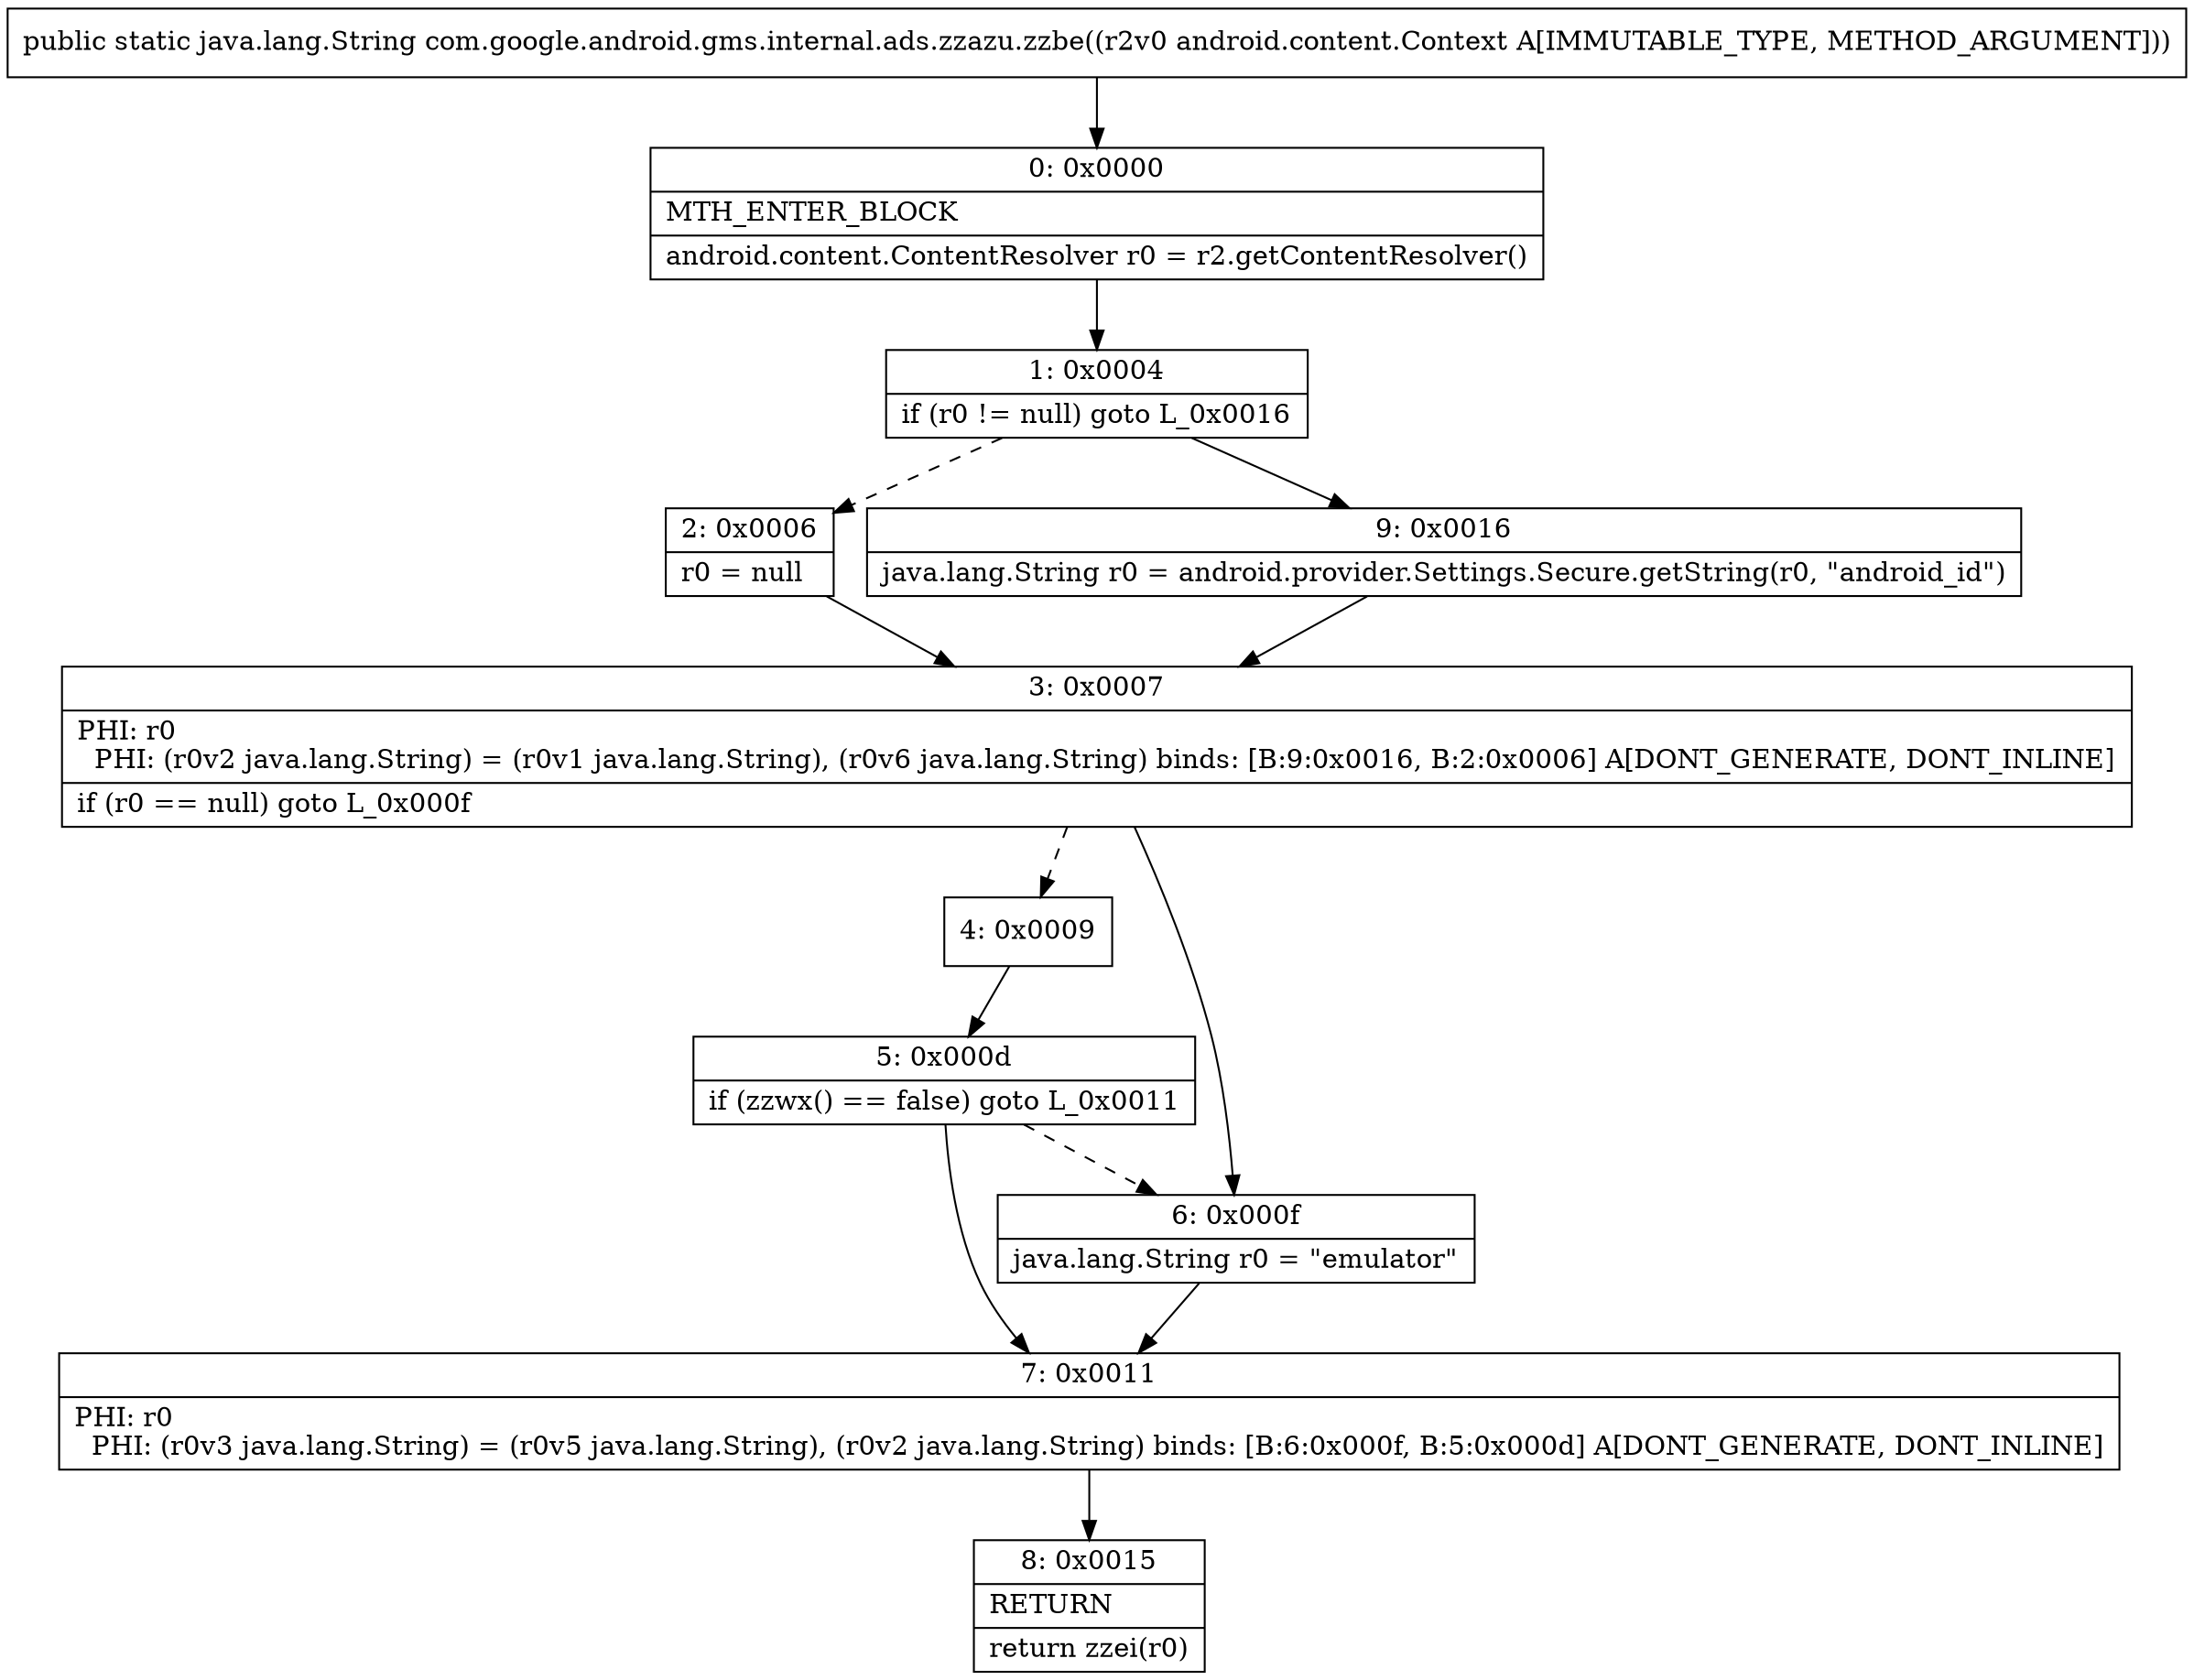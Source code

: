 digraph "CFG forcom.google.android.gms.internal.ads.zzazu.zzbe(Landroid\/content\/Context;)Ljava\/lang\/String;" {
Node_0 [shape=record,label="{0\:\ 0x0000|MTH_ENTER_BLOCK\l|android.content.ContentResolver r0 = r2.getContentResolver()\l}"];
Node_1 [shape=record,label="{1\:\ 0x0004|if (r0 != null) goto L_0x0016\l}"];
Node_2 [shape=record,label="{2\:\ 0x0006|r0 = null\l}"];
Node_3 [shape=record,label="{3\:\ 0x0007|PHI: r0 \l  PHI: (r0v2 java.lang.String) = (r0v1 java.lang.String), (r0v6 java.lang.String) binds: [B:9:0x0016, B:2:0x0006] A[DONT_GENERATE, DONT_INLINE]\l|if (r0 == null) goto L_0x000f\l}"];
Node_4 [shape=record,label="{4\:\ 0x0009}"];
Node_5 [shape=record,label="{5\:\ 0x000d|if (zzwx() == false) goto L_0x0011\l}"];
Node_6 [shape=record,label="{6\:\ 0x000f|java.lang.String r0 = \"emulator\"\l}"];
Node_7 [shape=record,label="{7\:\ 0x0011|PHI: r0 \l  PHI: (r0v3 java.lang.String) = (r0v5 java.lang.String), (r0v2 java.lang.String) binds: [B:6:0x000f, B:5:0x000d] A[DONT_GENERATE, DONT_INLINE]\l}"];
Node_8 [shape=record,label="{8\:\ 0x0015|RETURN\l|return zzei(r0)\l}"];
Node_9 [shape=record,label="{9\:\ 0x0016|java.lang.String r0 = android.provider.Settings.Secure.getString(r0, \"android_id\")\l}"];
MethodNode[shape=record,label="{public static java.lang.String com.google.android.gms.internal.ads.zzazu.zzbe((r2v0 android.content.Context A[IMMUTABLE_TYPE, METHOD_ARGUMENT])) }"];
MethodNode -> Node_0;
Node_0 -> Node_1;
Node_1 -> Node_2[style=dashed];
Node_1 -> Node_9;
Node_2 -> Node_3;
Node_3 -> Node_4[style=dashed];
Node_3 -> Node_6;
Node_4 -> Node_5;
Node_5 -> Node_6[style=dashed];
Node_5 -> Node_7;
Node_6 -> Node_7;
Node_7 -> Node_8;
Node_9 -> Node_3;
}

